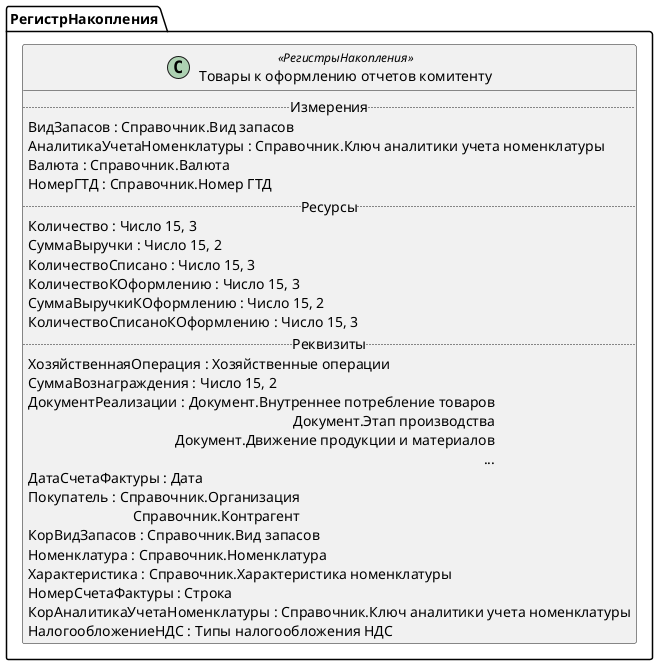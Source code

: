 ﻿@startuml ТоварыКОформлениюОтчетовКомитенту
'!include templates.wsd
'..\include templates.wsd
class РегистрНакопления.ТоварыКОформлениюОтчетовКомитенту as "Товары к оформлению отчетов комитенту" <<РегистрыНакопления>>
{
..Измерения..
ВидЗапасов : Справочник.Вид запасов
АналитикаУчетаНоменклатуры : Справочник.Ключ аналитики учета номенклатуры
Валюта : Справочник.Валюта
НомерГТД : Справочник.Номер ГТД
..Ресурсы..
Количество : Число 15, 3
СуммаВыручки : Число 15, 2
КоличествоСписано : Число 15, 3
КоличествоКОформлению : Число 15, 3
СуммаВыручкиКОформлению : Число 15, 2
КоличествоСписаноКОформлению : Число 15, 3
..Реквизиты..
ХозяйственнаяОперация : Хозяйственные операции
СуммаВознаграждения : Число 15, 2
ДокументРеализации : Документ.Внутреннее потребление товаров\rДокумент.Этап производства\rДокумент.Движение продукции и материалов\r...
ДатаСчетаФактуры : Дата
Покупатель : Справочник.Организация\rСправочник.Контрагент
КорВидЗапасов : Справочник.Вид запасов
Номенклатура : Справочник.Номенклатура
Характеристика : Справочник.Характеристика номенклатуры
НомерСчетаФактуры : Строка
КорАналитикаУчетаНоменклатуры : Справочник.Ключ аналитики учета номенклатуры
НалогообложениеНДС : Типы налогообложения НДС
}
@enduml

